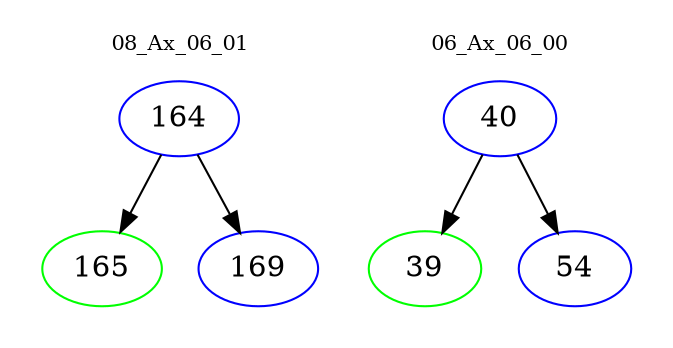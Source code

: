 digraph{
subgraph cluster_0 {
color = white
label = "08_Ax_06_01";
fontsize=10;
T0_164 [label="164", color="blue"]
T0_164 -> T0_165 [color="black"]
T0_165 [label="165", color="green"]
T0_164 -> T0_169 [color="black"]
T0_169 [label="169", color="blue"]
}
subgraph cluster_1 {
color = white
label = "06_Ax_06_00";
fontsize=10;
T1_40 [label="40", color="blue"]
T1_40 -> T1_39 [color="black"]
T1_39 [label="39", color="green"]
T1_40 -> T1_54 [color="black"]
T1_54 [label="54", color="blue"]
}
}
